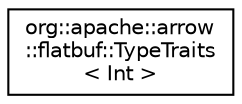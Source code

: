 digraph "Graphical Class Hierarchy"
{
  edge [fontname="Helvetica",fontsize="10",labelfontname="Helvetica",labelfontsize="10"];
  node [fontname="Helvetica",fontsize="10",shape=record];
  rankdir="LR";
  Node1 [label="org::apache::arrow\l::flatbuf::TypeTraits\l\< Int \>",height=0.2,width=0.4,color="black", fillcolor="white", style="filled",URL="$structorg_1_1apache_1_1arrow_1_1flatbuf_1_1TypeTraits_3_01Int_01_4.html"];
}
